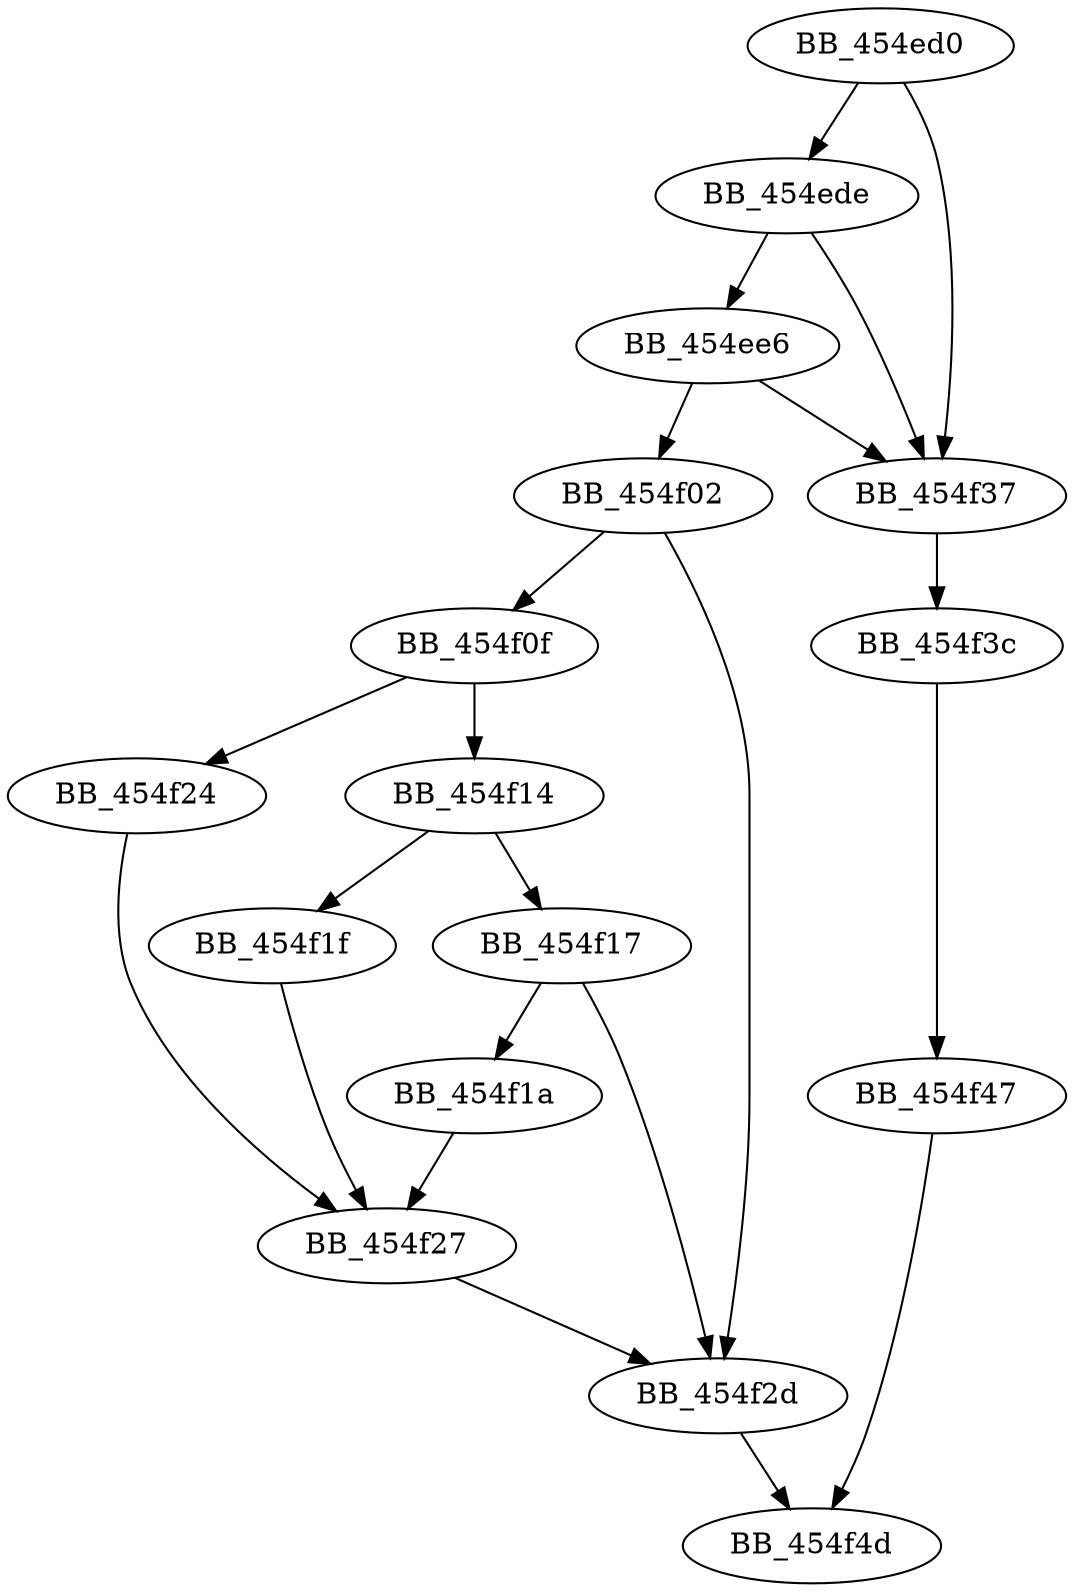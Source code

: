 DiGraph sub_454ED0{
BB_454ed0->BB_454ede
BB_454ed0->BB_454f37
BB_454ede->BB_454ee6
BB_454ede->BB_454f37
BB_454ee6->BB_454f02
BB_454ee6->BB_454f37
BB_454f02->BB_454f0f
BB_454f02->BB_454f2d
BB_454f0f->BB_454f14
BB_454f0f->BB_454f24
BB_454f14->BB_454f17
BB_454f14->BB_454f1f
BB_454f17->BB_454f1a
BB_454f17->BB_454f2d
BB_454f1a->BB_454f27
BB_454f1f->BB_454f27
BB_454f24->BB_454f27
BB_454f27->BB_454f2d
BB_454f2d->BB_454f4d
BB_454f37->BB_454f3c
BB_454f3c->BB_454f47
BB_454f47->BB_454f4d
}
